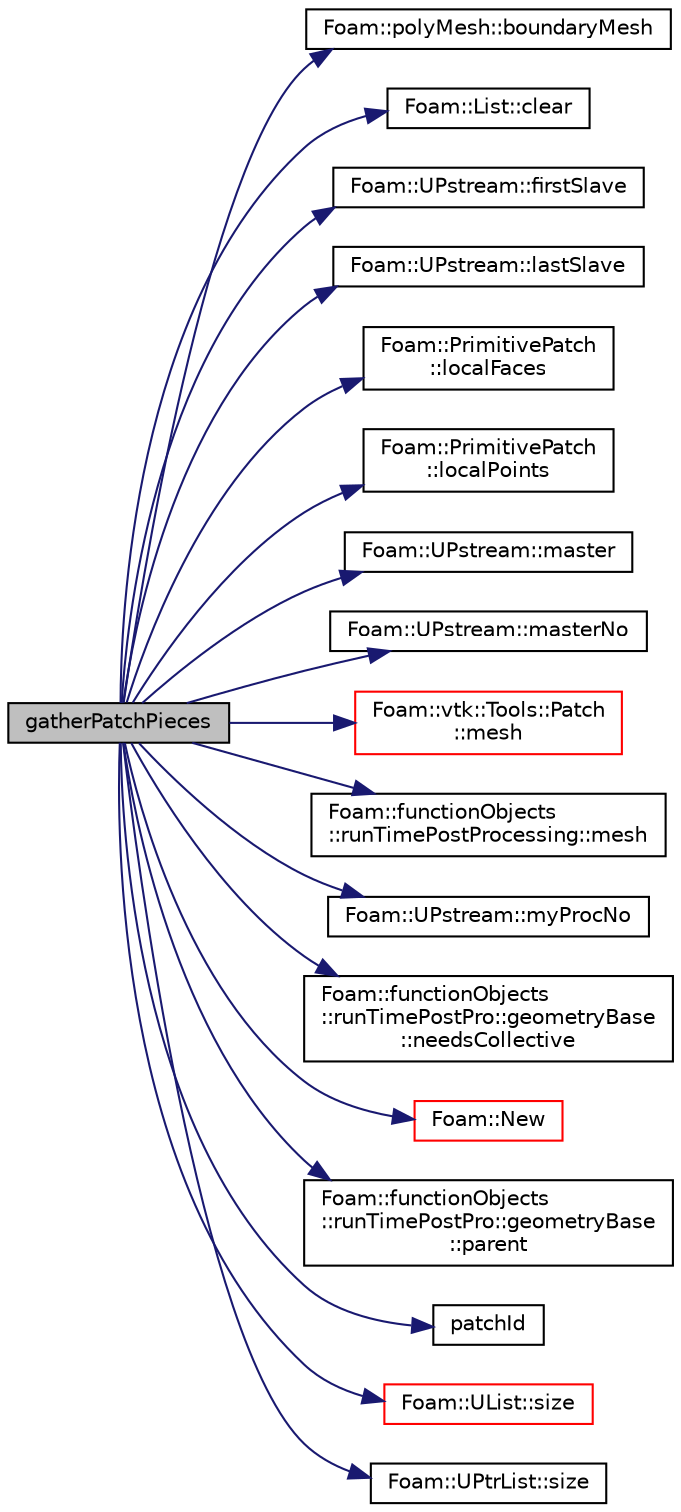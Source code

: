 digraph "gatherPatchPieces"
{
  bgcolor="transparent";
  edge [fontname="Helvetica",fontsize="10",labelfontname="Helvetica",labelfontsize="10"];
  node [fontname="Helvetica",fontsize="10",shape=record];
  rankdir="LR";
  Node1 [label="gatherPatchPieces",height=0.2,width=0.4,color="black", fillcolor="grey75", style="filled" fontcolor="black"];
  Node1 -> Node2 [color="midnightblue",fontsize="10",style="solid",fontname="Helvetica"];
  Node2 [label="Foam::polyMesh::boundaryMesh",height=0.2,width=0.4,color="black",URL="$classFoam_1_1polyMesh.html#a6b7f5ba89250dbd7a1c6c7860ab60fe3",tooltip="Return boundary mesh. "];
  Node1 -> Node3 [color="midnightblue",fontsize="10",style="solid",fontname="Helvetica"];
  Node3 [label="Foam::List::clear",height=0.2,width=0.4,color="black",URL="$classFoam_1_1List.html#ac8bb3912a3ce86b15842e79d0b421204",tooltip="Clear the list, i.e. set size to zero. "];
  Node1 -> Node4 [color="midnightblue",fontsize="10",style="solid",fontname="Helvetica"];
  Node4 [label="Foam::UPstream::firstSlave",height=0.2,width=0.4,color="black",URL="$classFoam_1_1UPstream.html#a83b2c4a5864f50eca8034b84f90e4874",tooltip="Process index of first slave. "];
  Node1 -> Node5 [color="midnightblue",fontsize="10",style="solid",fontname="Helvetica"];
  Node5 [label="Foam::UPstream::lastSlave",height=0.2,width=0.4,color="black",URL="$classFoam_1_1UPstream.html#a6ba6de79b96f3b7f2d987b2b657f47e1",tooltip="Process index of last slave. "];
  Node1 -> Node6 [color="midnightblue",fontsize="10",style="solid",fontname="Helvetica"];
  Node6 [label="Foam::PrimitivePatch\l::localFaces",height=0.2,width=0.4,color="black",URL="$classFoam_1_1PrimitivePatch.html#af5aca3ce69275c80366bc8d5c0584da2",tooltip="Return patch faces addressing into local point list. "];
  Node1 -> Node7 [color="midnightblue",fontsize="10",style="solid",fontname="Helvetica"];
  Node7 [label="Foam::PrimitivePatch\l::localPoints",height=0.2,width=0.4,color="black",URL="$classFoam_1_1PrimitivePatch.html#a180aa335ba66b3224df33de8eb29b3bf",tooltip="Return pointField of points in patch. "];
  Node1 -> Node8 [color="midnightblue",fontsize="10",style="solid",fontname="Helvetica"];
  Node8 [label="Foam::UPstream::master",height=0.2,width=0.4,color="black",URL="$classFoam_1_1UPstream.html#a36af549940a0aae3733774649594489f",tooltip="Am I the master process. "];
  Node1 -> Node9 [color="midnightblue",fontsize="10",style="solid",fontname="Helvetica"];
  Node9 [label="Foam::UPstream::masterNo",height=0.2,width=0.4,color="black",URL="$classFoam_1_1UPstream.html#a40c4d875df4ff7c32f30f6f596b0f4f8",tooltip="Process index of the master. "];
  Node1 -> Node10 [color="midnightblue",fontsize="10",style="solid",fontname="Helvetica"];
  Node10 [label="Foam::vtk::Tools::Patch\l::mesh",height=0.2,width=0.4,color="red",URL="$structFoam_1_1vtk_1_1Tools_1_1Patch.html#a611b4408e44356dd0dd653522e354037",tooltip="Convert patch points/faces to vtkPolyData. "];
  Node1 -> Node11 [color="midnightblue",fontsize="10",style="solid",fontname="Helvetica"];
  Node11 [label="Foam::functionObjects\l::runTimePostProcessing::mesh",height=0.2,width=0.4,color="black",URL="$classFoam_1_1functionObjects_1_1runTimePostProcessing.html#a9687e6999ad5ae21072ec74623f049ff",tooltip="Reference to the underlying OpenFOAM mesh. "];
  Node1 -> Node12 [color="midnightblue",fontsize="10",style="solid",fontname="Helvetica"];
  Node12 [label="Foam::UPstream::myProcNo",height=0.2,width=0.4,color="black",URL="$classFoam_1_1UPstream.html#afc74d89573de32a3032c916f8cdd1733",tooltip="Number of this process (starting from masterNo() = 0) "];
  Node1 -> Node13 [color="midnightblue",fontsize="10",style="solid",fontname="Helvetica"];
  Node13 [label="Foam::functionObjects\l::runTimePostPro::geometryBase\l::needsCollective",height=0.2,width=0.4,color="black",URL="$classFoam_1_1functionObjects_1_1runTimePostPro_1_1geometryBase.html#a293e3c7335ccb32a011ff4fe2f0151f1",tooltip="May need to gather geometry parts to render on single-processor. "];
  Node1 -> Node14 [color="midnightblue",fontsize="10",style="solid",fontname="Helvetica"];
  Node14 [label="Foam::New",height=0.2,width=0.4,color="red",URL="$namespaceFoam.html#a9d62cf14554c95e83f83f14909d9e0ec",tooltip="Global function forwards to reuseTmpDimensionedField::New. "];
  Node1 -> Node15 [color="midnightblue",fontsize="10",style="solid",fontname="Helvetica"];
  Node15 [label="Foam::functionObjects\l::runTimePostPro::geometryBase\l::parent",height=0.2,width=0.4,color="black",URL="$classFoam_1_1functionObjects_1_1runTimePostPro_1_1geometryBase.html#a8ae072ba3583a71483513c8eae8d6261",tooltip="Return the reference to the parent function object. "];
  Node1 -> Node16 [color="midnightblue",fontsize="10",style="solid",fontname="Helvetica"];
  Node16 [label="patchId",height=0.2,width=0.4,color="black",URL="$interrogateWallPatches_8H.html#a331bf146c76d695e9b2b9d4e7e1ebd2c"];
  Node1 -> Node17 [color="midnightblue",fontsize="10",style="solid",fontname="Helvetica"];
  Node17 [label="Foam::UList::size",height=0.2,width=0.4,color="red",URL="$classFoam_1_1UList.html#afee03bfededf699921815b2bf3c41e35",tooltip="Override size to be inconsistent with allocated storage. "];
  Node1 -> Node18 [color="midnightblue",fontsize="10",style="solid",fontname="Helvetica"];
  Node18 [label="Foam::UPtrList::size",height=0.2,width=0.4,color="black",URL="$classFoam_1_1UPtrList.html#a95603446b248fe1ecf5dc59bcc2eaff0",tooltip="The number of elements in the list. "];
}
